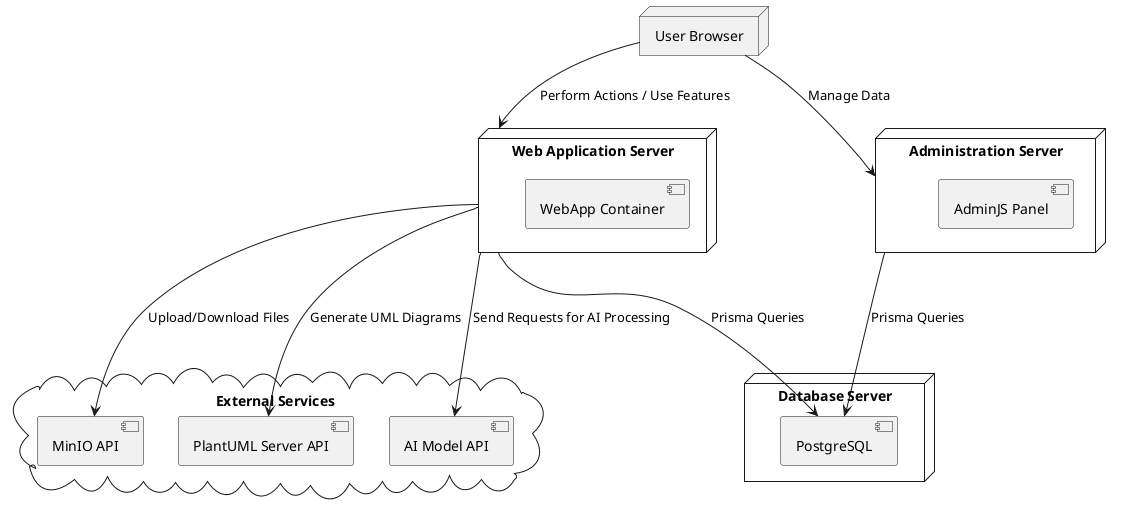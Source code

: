 @startuml
node "User Browser" as UserBrowser

node "Web Application Server" as WebApp {
    [WebApp Container]
}

node "Administration Server" as AdminJS {
    [AdminJS Panel]
    
}

cloud "External Services" as ExternalServices {
    [MinIO API]
    [PlantUML Server API]
    [AI Model API]
}

node "Database Server" as Database {
    [PostgreSQL]
}

UserBrowser --> WebApp :  Perform Actions / Use Features
UserBrowser --> AdminJS : Manage Data
WebApp ---> [PostgreSQL] : Prisma Queries
AdminJS ---> [PostgreSQL] : Prisma Queries
WebApp ---> [MinIO API] : Upload/Download Files
WebApp ---> [PlantUML Server API] : Generate UML Diagrams
WebApp ---> [AI Model API] : Send Requests for AI Processing
@enduml

